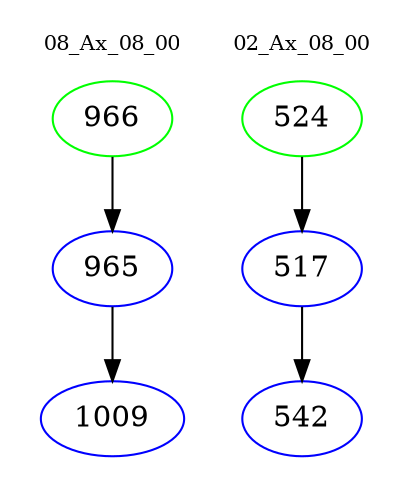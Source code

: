 digraph{
subgraph cluster_0 {
color = white
label = "08_Ax_08_00";
fontsize=10;
T0_966 [label="966", color="green"]
T0_966 -> T0_965 [color="black"]
T0_965 [label="965", color="blue"]
T0_965 -> T0_1009 [color="black"]
T0_1009 [label="1009", color="blue"]
}
subgraph cluster_1 {
color = white
label = "02_Ax_08_00";
fontsize=10;
T1_524 [label="524", color="green"]
T1_524 -> T1_517 [color="black"]
T1_517 [label="517", color="blue"]
T1_517 -> T1_542 [color="black"]
T1_542 [label="542", color="blue"]
}
}
